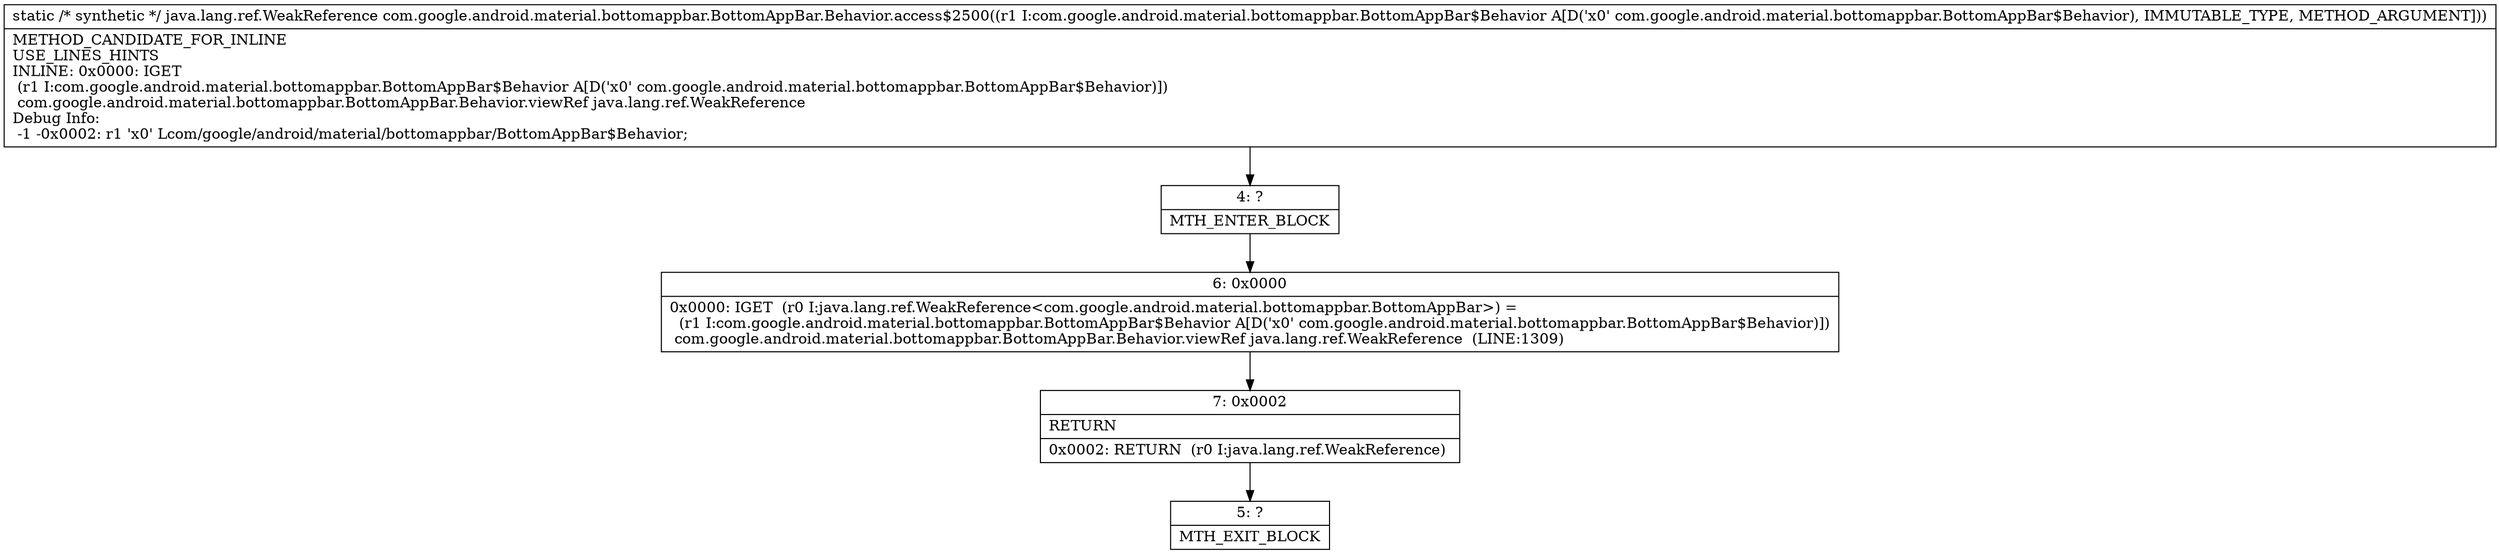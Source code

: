 digraph "CFG forcom.google.android.material.bottomappbar.BottomAppBar.Behavior.access$2500(Lcom\/google\/android\/material\/bottomappbar\/BottomAppBar$Behavior;)Ljava\/lang\/ref\/WeakReference;" {
Node_4 [shape=record,label="{4\:\ ?|MTH_ENTER_BLOCK\l}"];
Node_6 [shape=record,label="{6\:\ 0x0000|0x0000: IGET  (r0 I:java.lang.ref.WeakReference\<com.google.android.material.bottomappbar.BottomAppBar\>) = \l  (r1 I:com.google.android.material.bottomappbar.BottomAppBar$Behavior A[D('x0' com.google.android.material.bottomappbar.BottomAppBar$Behavior)])\l com.google.android.material.bottomappbar.BottomAppBar.Behavior.viewRef java.lang.ref.WeakReference  (LINE:1309)\l}"];
Node_7 [shape=record,label="{7\:\ 0x0002|RETURN\l|0x0002: RETURN  (r0 I:java.lang.ref.WeakReference) \l}"];
Node_5 [shape=record,label="{5\:\ ?|MTH_EXIT_BLOCK\l}"];
MethodNode[shape=record,label="{static \/* synthetic *\/ java.lang.ref.WeakReference com.google.android.material.bottomappbar.BottomAppBar.Behavior.access$2500((r1 I:com.google.android.material.bottomappbar.BottomAppBar$Behavior A[D('x0' com.google.android.material.bottomappbar.BottomAppBar$Behavior), IMMUTABLE_TYPE, METHOD_ARGUMENT]))  | METHOD_CANDIDATE_FOR_INLINE\lUSE_LINES_HINTS\lINLINE: 0x0000: IGET  \l  (r1 I:com.google.android.material.bottomappbar.BottomAppBar$Behavior A[D('x0' com.google.android.material.bottomappbar.BottomAppBar$Behavior)])\l com.google.android.material.bottomappbar.BottomAppBar.Behavior.viewRef java.lang.ref.WeakReference\lDebug Info:\l  \-1 \-0x0002: r1 'x0' Lcom\/google\/android\/material\/bottomappbar\/BottomAppBar$Behavior;\l}"];
MethodNode -> Node_4;Node_4 -> Node_6;
Node_6 -> Node_7;
Node_7 -> Node_5;
}

